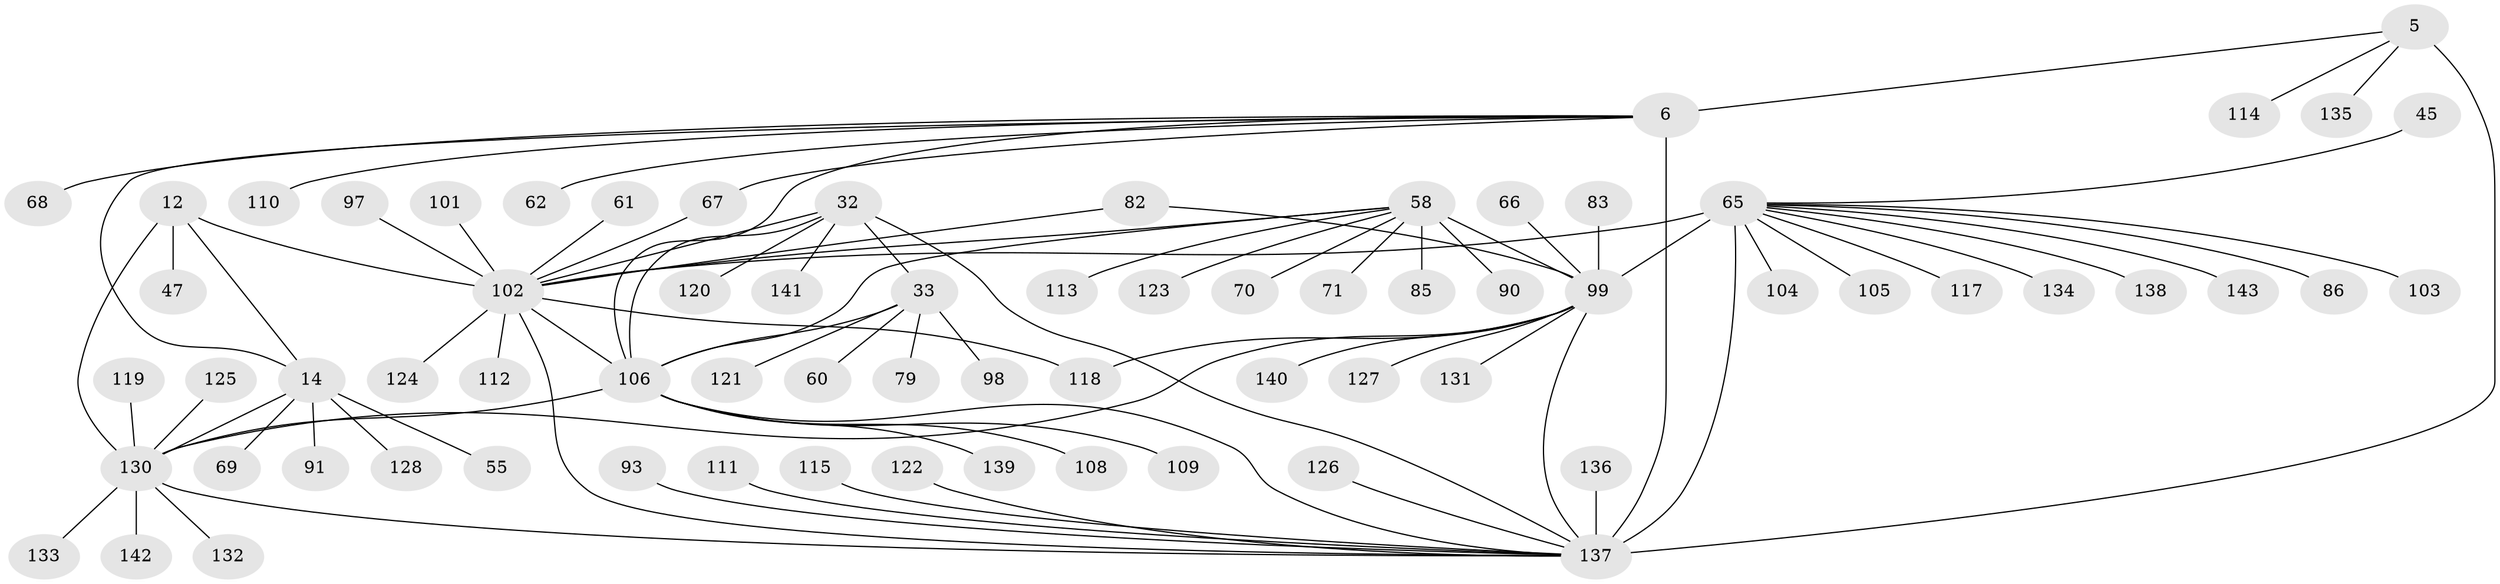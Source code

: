 // original degree distribution, {13: 0.013986013986013986, 9: 0.06993006993006994, 8: 0.03496503496503497, 14: 0.006993006993006993, 6: 0.006993006993006993, 10: 0.04895104895104895, 11: 0.02097902097902098, 7: 0.013986013986013986, 12: 0.027972027972027972, 1: 0.6013986013986014, 2: 0.11188811188811189, 4: 0.006993006993006993, 3: 0.03496503496503497}
// Generated by graph-tools (version 1.1) at 2025/54/03/09/25 04:54:35]
// undirected, 71 vertices, 88 edges
graph export_dot {
graph [start="1"]
  node [color=gray90,style=filled];
  5 [super="+3"];
  6 [super="+2"];
  12 [super="+11"];
  14 [super="+13"];
  32 [super="+29"];
  33 [super="+31"];
  45;
  47;
  55;
  58 [super="+36+44+48"];
  60;
  61;
  62;
  65 [super="+28"];
  66;
  67;
  68;
  69;
  70;
  71;
  79;
  82 [super="+81"];
  83;
  85;
  86;
  90;
  91;
  93;
  97 [super="+50"];
  98;
  99 [super="+20+39+49+53+75+78+21"];
  101;
  102 [super="+94+25+43+54"];
  103;
  104;
  105;
  106 [super="+80+73+59+76+89+92+95"];
  108;
  109;
  110;
  111;
  112;
  113;
  114;
  115;
  117;
  118;
  119;
  120;
  121;
  122 [super="+56"];
  123;
  124;
  125;
  126;
  127;
  128;
  130 [super="+42+57+100+116"];
  131;
  132;
  133;
  134;
  135;
  136;
  137 [super="+7+37+129+84+107+38+51+77"];
  138;
  139;
  140 [super="+88"];
  141 [super="+96"];
  142;
  143;
  5 -- 6 [weight=4];
  5 -- 135;
  5 -- 114;
  5 -- 137 [weight=6];
  6 -- 62;
  6 -- 67;
  6 -- 110;
  6 -- 68;
  6 -- 14;
  6 -- 137 [weight=6];
  6 -- 106;
  12 -- 14 [weight=4];
  12 -- 47;
  12 -- 102 [weight=2];
  12 -- 130 [weight=6];
  14 -- 55;
  14 -- 128;
  14 -- 69;
  14 -- 91;
  14 -- 130 [weight=6];
  32 -- 33 [weight=4];
  32 -- 120;
  32 -- 102 [weight=2];
  32 -- 141;
  32 -- 137 [weight=2];
  32 -- 106 [weight=6];
  33 -- 79;
  33 -- 98;
  33 -- 121;
  33 -- 60;
  33 -- 106 [weight=6];
  45 -- 65;
  58 -- 102;
  58 -- 99 [weight=12];
  58 -- 70;
  58 -- 71;
  58 -- 106;
  58 -- 113;
  58 -- 85;
  58 -- 90;
  58 -- 123;
  61 -- 102;
  65 -- 102 [weight=12];
  65 -- 103;
  65 -- 104;
  65 -- 105;
  65 -- 134;
  65 -- 138;
  65 -- 137 [weight=2];
  65 -- 143;
  65 -- 117;
  65 -- 86;
  65 -- 99;
  66 -- 99;
  67 -- 102;
  82 -- 102;
  82 -- 99;
  83 -- 99;
  93 -- 137;
  97 -- 102;
  99 -- 137 [weight=3];
  99 -- 131;
  99 -- 140;
  99 -- 118;
  99 -- 130;
  99 -- 127;
  101 -- 102;
  102 -- 137 [weight=2];
  102 -- 106;
  102 -- 112;
  102 -- 118;
  102 -- 124;
  106 -- 137;
  106 -- 139;
  106 -- 108;
  106 -- 109;
  106 -- 130;
  111 -- 137;
  115 -- 137;
  119 -- 130;
  122 -- 137;
  125 -- 130;
  126 -- 137;
  130 -- 133;
  130 -- 132;
  130 -- 137;
  130 -- 142;
  136 -- 137;
}
